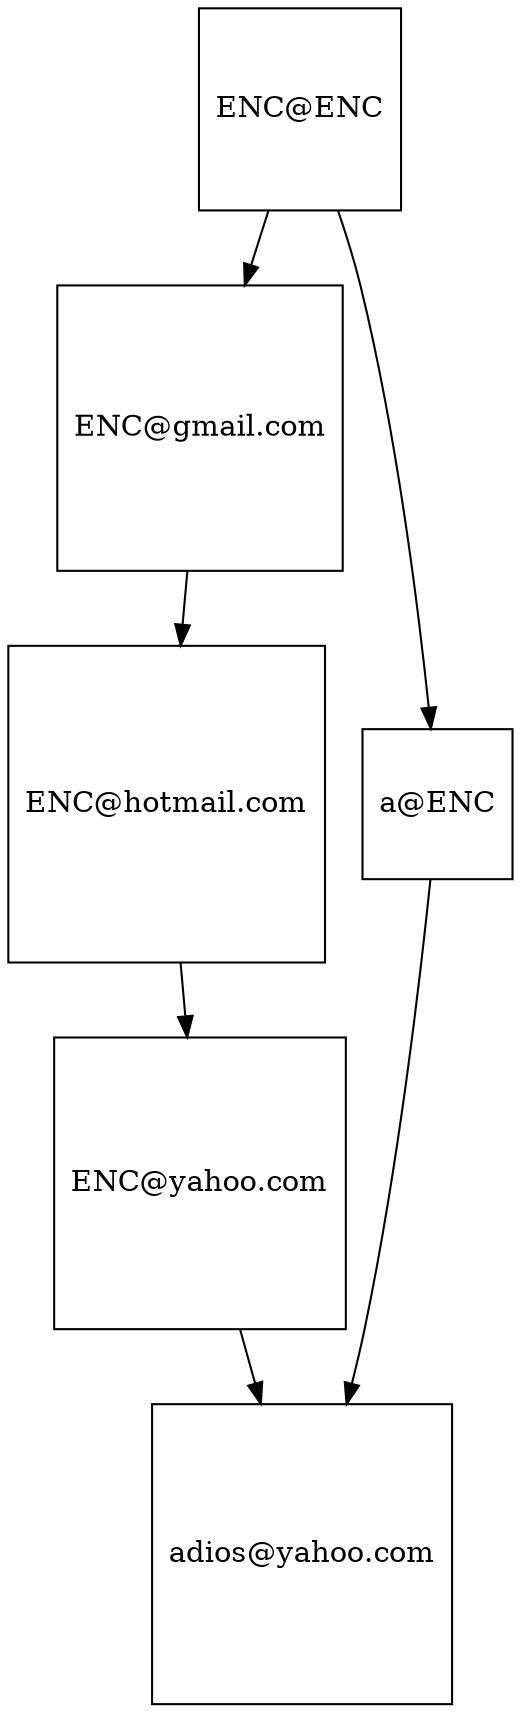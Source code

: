 digraph SparseMatrix{
	
	"ENC@ENC"->"ENC@gmail.com"
	"ENC@ENC"->"a@ENC"
	"ENC@ENC"[label="ENC@ENC" shape="square" ]
	"a@ENC"->"adios@yahoo.com"
	"a@ENC"[label="a@ENC" shape="square" ]
	"ENC@gmail.com"->"ENC@hotmail.com"
	"ENC@gmail.com"[label="ENC@gmail.com" shape="square" ]
	"ENC@hotmail.com"->"ENC@yahoo.com"
	"ENC@hotmail.com"[label="ENC@hotmail.com" shape="square" ]
	"ENC@yahoo.com"->"adios@yahoo.com"
	"ENC@yahoo.com"[label="ENC@yahoo.com" shape="square" ]
	"adios@yahoo.com"[label="adios@yahoo.com" shape="square" ]}